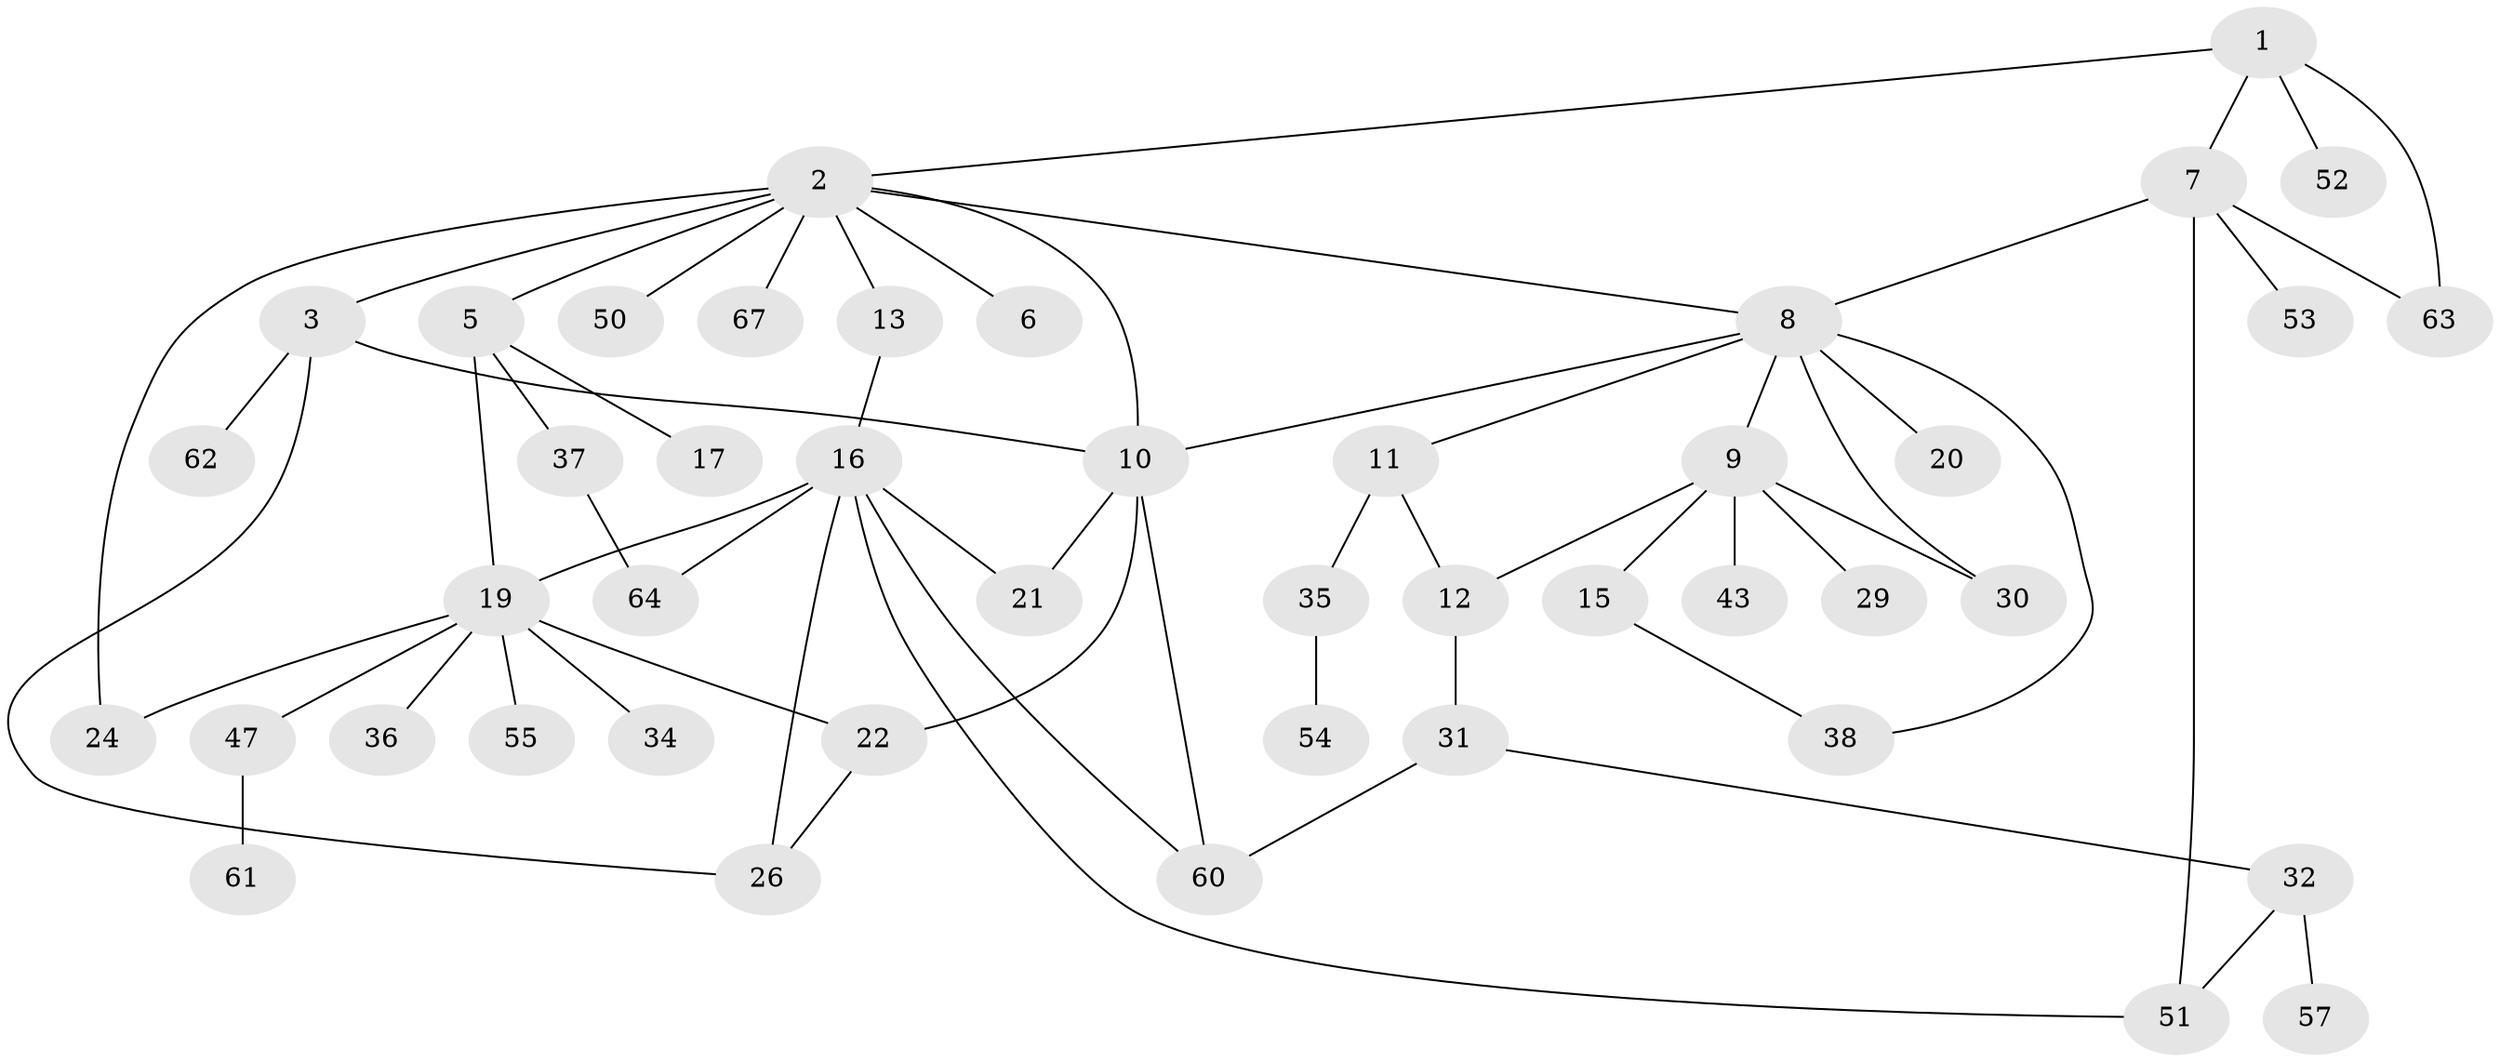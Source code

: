// Generated by graph-tools (version 1.1) at 2025/23/03/03/25 07:23:32]
// undirected, 45 vertices, 62 edges
graph export_dot {
graph [start="1"]
  node [color=gray90,style=filled];
  1 [super="+27"];
  2 [super="+4"];
  3 [super="+58"];
  5 [super="+14"];
  6;
  7 [super="+33"];
  8 [super="+28"];
  9 [super="+25"];
  10 [super="+23"];
  11 [super="+48"];
  12 [super="+18"];
  13;
  15 [super="+45"];
  16 [super="+40"];
  17;
  19 [super="+42"];
  20 [super="+49"];
  21;
  22 [super="+41"];
  24;
  26 [super="+44"];
  29;
  30;
  31 [super="+59"];
  32;
  34;
  35 [super="+39"];
  36;
  37 [super="+46"];
  38 [super="+56"];
  43;
  47;
  50;
  51;
  52;
  53;
  54;
  55;
  57;
  60 [super="+65"];
  61;
  62;
  63;
  64 [super="+66"];
  67;
  1 -- 2;
  1 -- 7;
  1 -- 52;
  1 -- 63;
  2 -- 3;
  2 -- 6;
  2 -- 10;
  2 -- 50;
  2 -- 67;
  2 -- 5;
  2 -- 8;
  2 -- 24;
  2 -- 13;
  3 -- 62;
  3 -- 10;
  3 -- 26;
  5 -- 17;
  5 -- 37;
  5 -- 19;
  7 -- 53;
  7 -- 63;
  7 -- 51;
  7 -- 8;
  8 -- 9;
  8 -- 11;
  8 -- 20;
  8 -- 38;
  8 -- 10;
  8 -- 30;
  9 -- 15;
  9 -- 43;
  9 -- 30;
  9 -- 29;
  9 -- 12;
  10 -- 21;
  10 -- 22;
  10 -- 60;
  11 -- 12;
  11 -- 35 [weight=2];
  12 -- 31;
  13 -- 16;
  15 -- 38;
  16 -- 26 [weight=2];
  16 -- 51;
  16 -- 60;
  16 -- 21;
  16 -- 19;
  16 -- 64;
  19 -- 22;
  19 -- 34;
  19 -- 36;
  19 -- 24;
  19 -- 47;
  19 -- 55;
  22 -- 26;
  31 -- 32;
  31 -- 60;
  32 -- 57;
  32 -- 51;
  35 -- 54;
  37 -- 64;
  47 -- 61;
}
